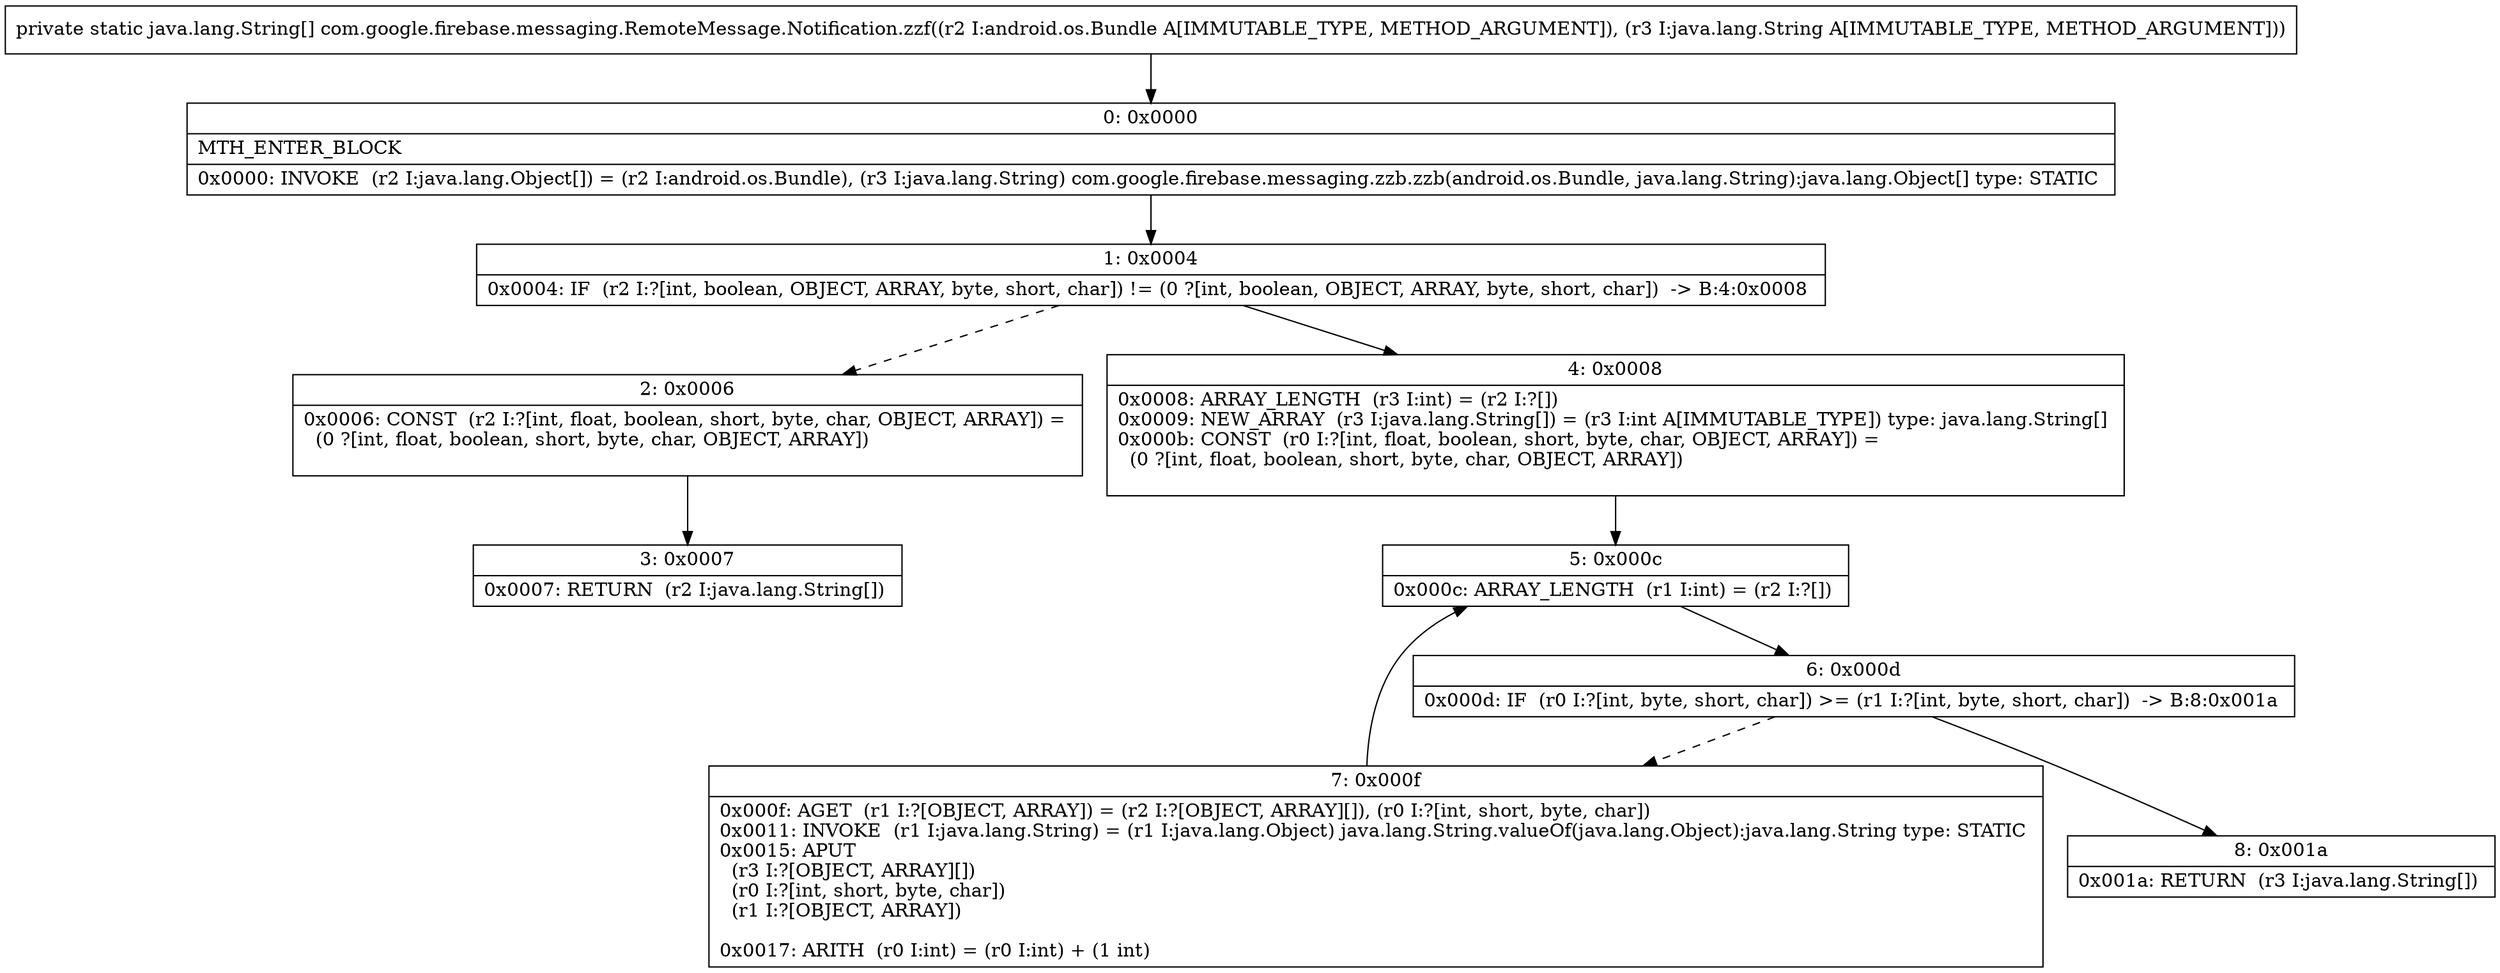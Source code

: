 digraph "CFG forcom.google.firebase.messaging.RemoteMessage.Notification.zzf(Landroid\/os\/Bundle;Ljava\/lang\/String;)[Ljava\/lang\/String;" {
Node_0 [shape=record,label="{0\:\ 0x0000|MTH_ENTER_BLOCK\l|0x0000: INVOKE  (r2 I:java.lang.Object[]) = (r2 I:android.os.Bundle), (r3 I:java.lang.String) com.google.firebase.messaging.zzb.zzb(android.os.Bundle, java.lang.String):java.lang.Object[] type: STATIC \l}"];
Node_1 [shape=record,label="{1\:\ 0x0004|0x0004: IF  (r2 I:?[int, boolean, OBJECT, ARRAY, byte, short, char]) != (0 ?[int, boolean, OBJECT, ARRAY, byte, short, char])  \-\> B:4:0x0008 \l}"];
Node_2 [shape=record,label="{2\:\ 0x0006|0x0006: CONST  (r2 I:?[int, float, boolean, short, byte, char, OBJECT, ARRAY]) = \l  (0 ?[int, float, boolean, short, byte, char, OBJECT, ARRAY])\l \l}"];
Node_3 [shape=record,label="{3\:\ 0x0007|0x0007: RETURN  (r2 I:java.lang.String[]) \l}"];
Node_4 [shape=record,label="{4\:\ 0x0008|0x0008: ARRAY_LENGTH  (r3 I:int) = (r2 I:?[]) \l0x0009: NEW_ARRAY  (r3 I:java.lang.String[]) = (r3 I:int A[IMMUTABLE_TYPE]) type: java.lang.String[] \l0x000b: CONST  (r0 I:?[int, float, boolean, short, byte, char, OBJECT, ARRAY]) = \l  (0 ?[int, float, boolean, short, byte, char, OBJECT, ARRAY])\l \l}"];
Node_5 [shape=record,label="{5\:\ 0x000c|0x000c: ARRAY_LENGTH  (r1 I:int) = (r2 I:?[]) \l}"];
Node_6 [shape=record,label="{6\:\ 0x000d|0x000d: IF  (r0 I:?[int, byte, short, char]) \>= (r1 I:?[int, byte, short, char])  \-\> B:8:0x001a \l}"];
Node_7 [shape=record,label="{7\:\ 0x000f|0x000f: AGET  (r1 I:?[OBJECT, ARRAY]) = (r2 I:?[OBJECT, ARRAY][]), (r0 I:?[int, short, byte, char]) \l0x0011: INVOKE  (r1 I:java.lang.String) = (r1 I:java.lang.Object) java.lang.String.valueOf(java.lang.Object):java.lang.String type: STATIC \l0x0015: APUT  \l  (r3 I:?[OBJECT, ARRAY][])\l  (r0 I:?[int, short, byte, char])\l  (r1 I:?[OBJECT, ARRAY])\l \l0x0017: ARITH  (r0 I:int) = (r0 I:int) + (1 int) \l}"];
Node_8 [shape=record,label="{8\:\ 0x001a|0x001a: RETURN  (r3 I:java.lang.String[]) \l}"];
MethodNode[shape=record,label="{private static java.lang.String[] com.google.firebase.messaging.RemoteMessage.Notification.zzf((r2 I:android.os.Bundle A[IMMUTABLE_TYPE, METHOD_ARGUMENT]), (r3 I:java.lang.String A[IMMUTABLE_TYPE, METHOD_ARGUMENT])) }"];
MethodNode -> Node_0;
Node_0 -> Node_1;
Node_1 -> Node_2[style=dashed];
Node_1 -> Node_4;
Node_2 -> Node_3;
Node_4 -> Node_5;
Node_5 -> Node_6;
Node_6 -> Node_7[style=dashed];
Node_6 -> Node_8;
Node_7 -> Node_5;
}

